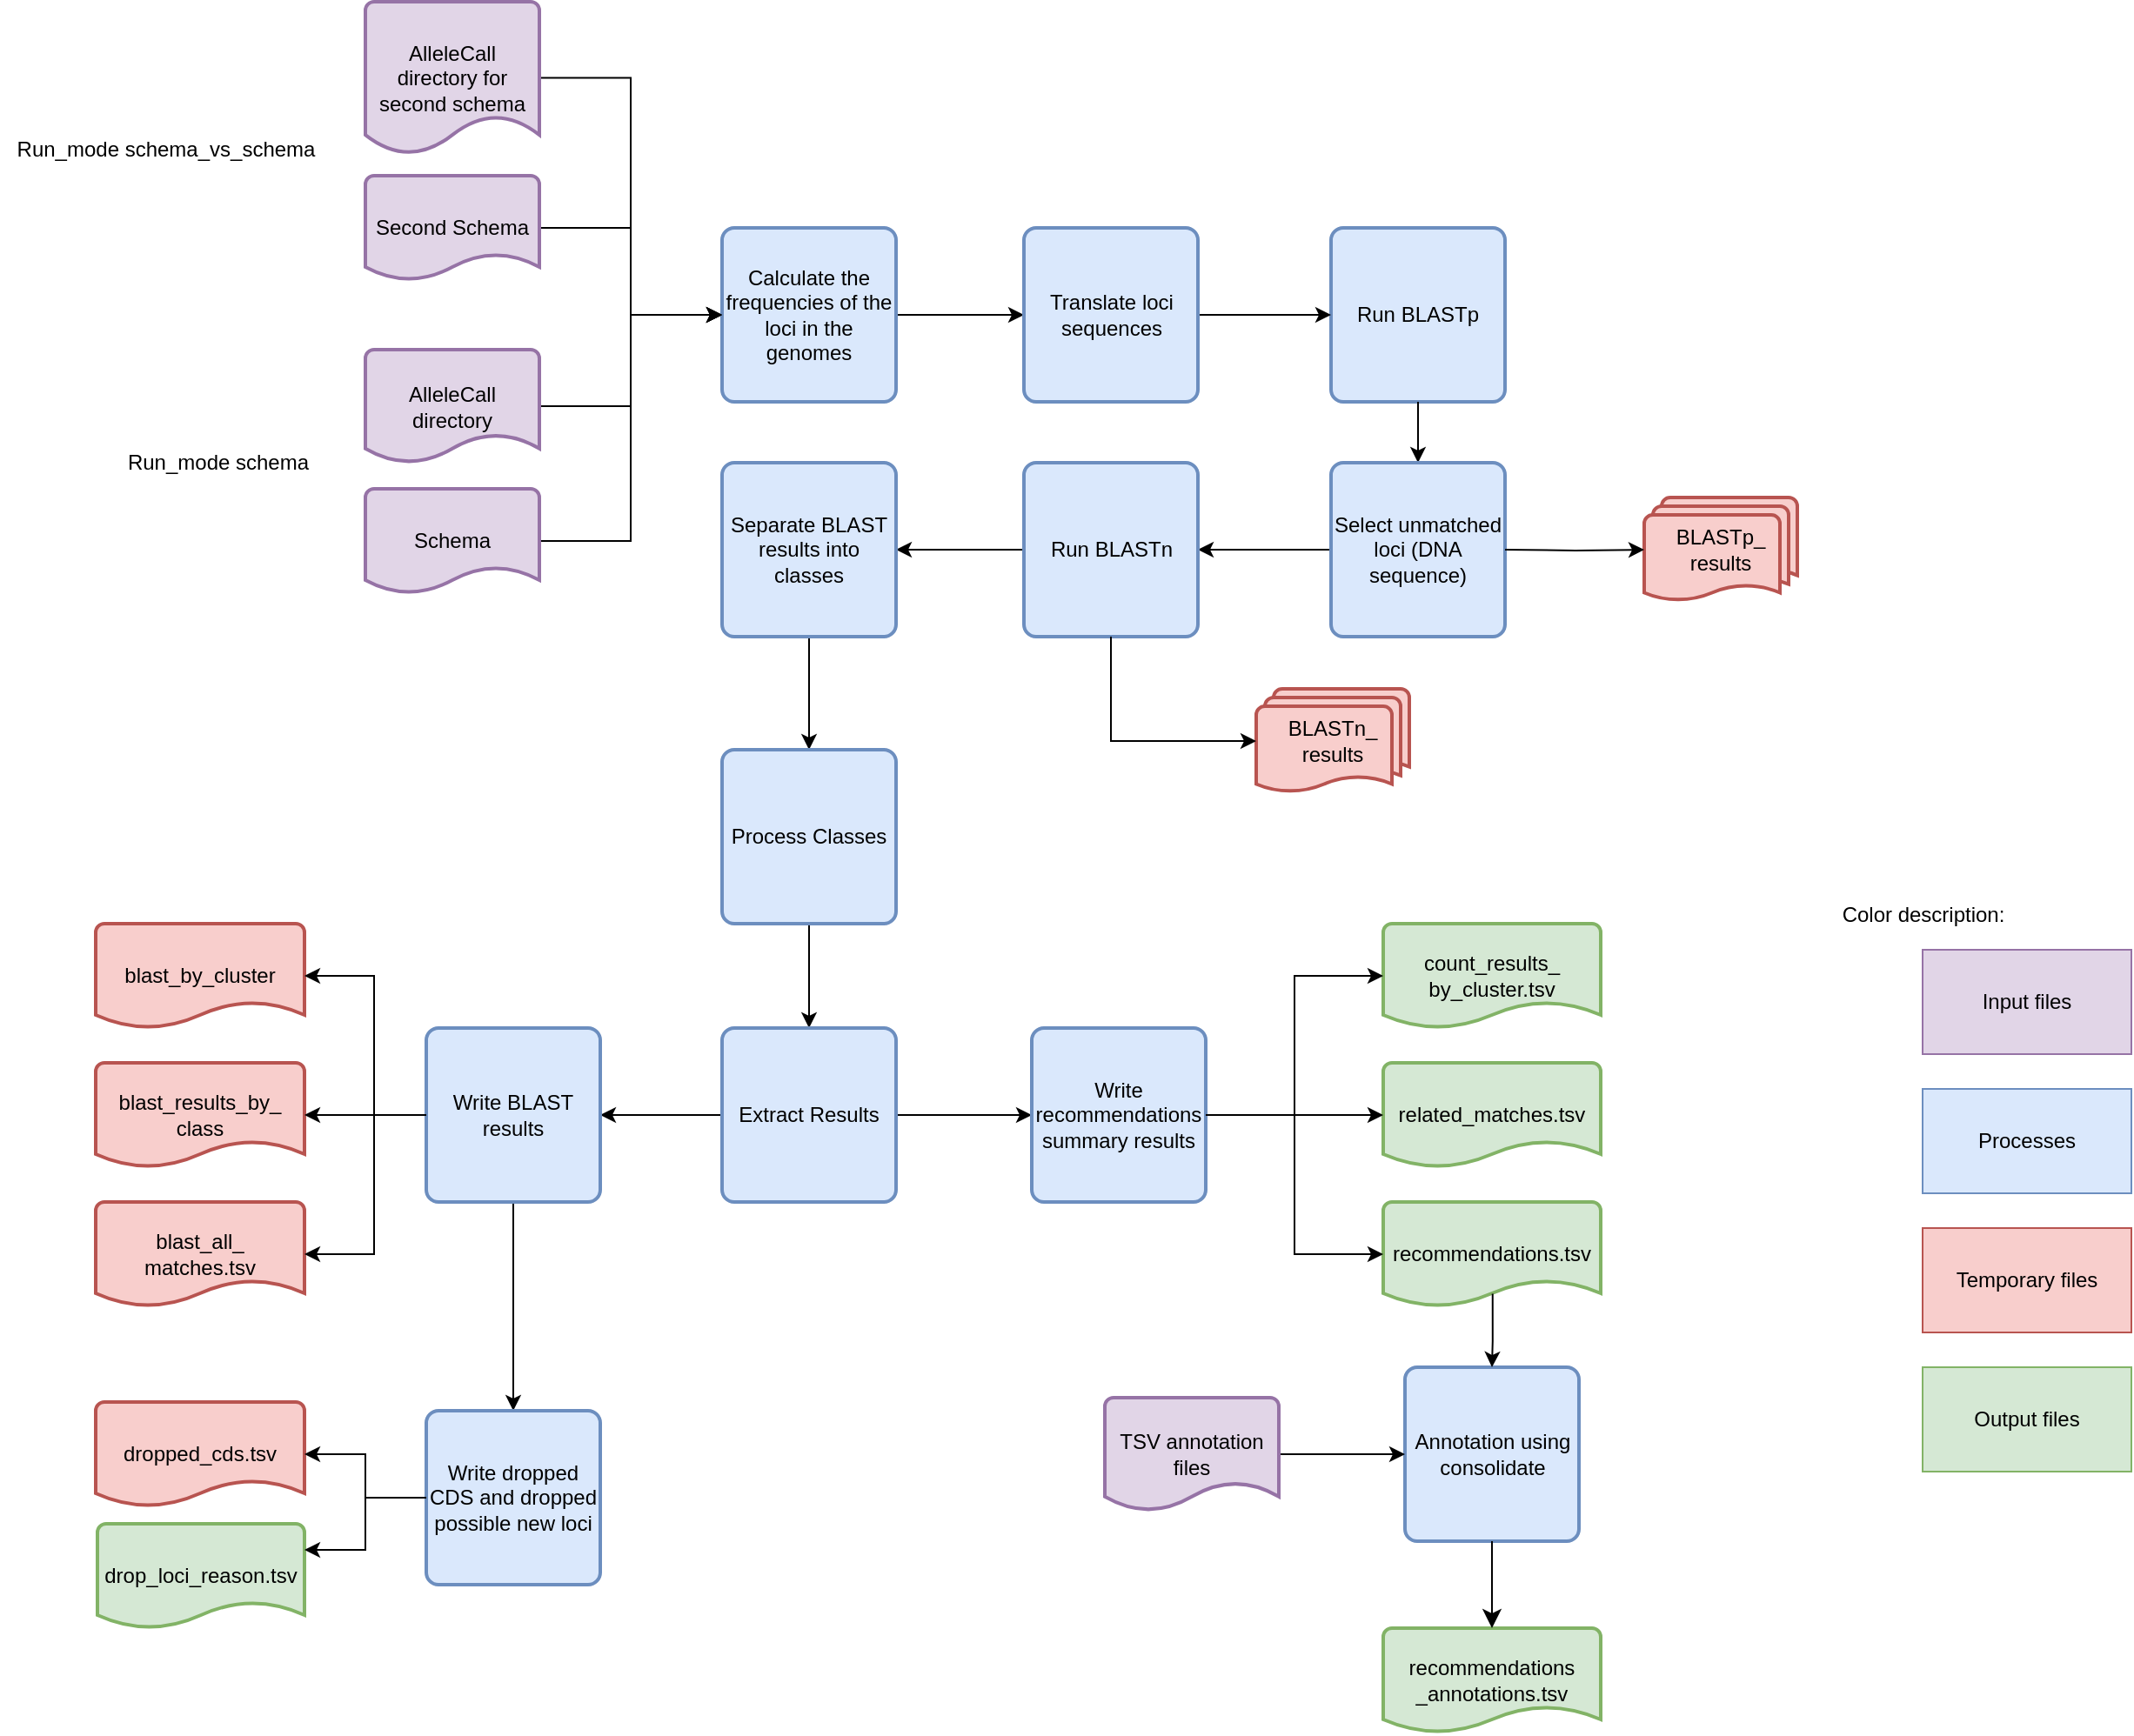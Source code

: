 <mxfile scale="1" border="0" version="27.1.4">
  <diagram name="Page-1" id="O7tJ_XTMT47j3ZjIrFe9">
    <mxGraphModel dx="2900" dy="928" grid="1" gridSize="10" guides="1" tooltips="1" connect="1" arrows="1" fold="1" page="1" pageScale="1" pageWidth="850" pageHeight="1100" math="0" shadow="0">
      <root>
        <mxCell id="0" />
        <mxCell id="1" parent="0" />
        <mxCell id="7uGA9xIpv3SkZYCvHiwO-1" style="edgeStyle=orthogonalEdgeStyle;shape=connector;rounded=0;orthogonalLoop=1;jettySize=auto;html=1;entryX=0;entryY=0.5;entryDx=0;entryDy=0;strokeColor=default;align=center;verticalAlign=middle;fontFamily=Helvetica;fontSize=11;fontColor=default;labelBackgroundColor=default;endArrow=classic;" edge="1" parent="1" source="bB8MIb_X-hNjf2Zx4OUO-3" target="AywKRoo6U0t3aQPqyUou-1">
          <mxGeometry relative="1" as="geometry" />
        </mxCell>
        <mxCell id="bB8MIb_X-hNjf2Zx4OUO-3" value="Schema" style="strokeWidth=2;html=1;shape=mxgraph.flowchart.document2;whiteSpace=wrap;size=0.25;fillColor=#E1D5E7;strokeColor=#9673A6;" parent="1" vertex="1">
          <mxGeometry x="-340" y="310" width="100" height="60" as="geometry" />
        </mxCell>
        <mxCell id="bB8MIb_X-hNjf2Zx4OUO-69" value="Processes" style="rounded=0;whiteSpace=wrap;html=1;fillColor=#dae8fc;strokeColor=#6c8ebf;" parent="1" vertex="1">
          <mxGeometry x="555" y="655" width="120" height="60" as="geometry" />
        </mxCell>
        <mxCell id="bB8MIb_X-hNjf2Zx4OUO-70" value="Temporary files" style="rounded=0;whiteSpace=wrap;html=1;fillColor=#f8cecc;strokeColor=#b85450;" parent="1" vertex="1">
          <mxGeometry x="555" y="735" width="120" height="60" as="geometry" />
        </mxCell>
        <mxCell id="bB8MIb_X-hNjf2Zx4OUO-71" value="Input files" style="rounded=0;whiteSpace=wrap;html=1;fillColor=#e1d5e7;strokeColor=#9673a6;" parent="1" vertex="1">
          <mxGeometry x="555" y="575" width="120" height="60" as="geometry" />
        </mxCell>
        <mxCell id="bB8MIb_X-hNjf2Zx4OUO-72" value="Output files" style="rounded=0;whiteSpace=wrap;html=1;fillColor=#d5e8d4;strokeColor=#82b366;" parent="1" vertex="1">
          <mxGeometry x="555" y="815" width="120" height="60" as="geometry" />
        </mxCell>
        <mxCell id="bB8MIb_X-hNjf2Zx4OUO-73" value="Color description:" style="text;html=1;align=center;verticalAlign=middle;resizable=0;points=[];autosize=1;strokeColor=none;fillColor=none;" parent="1" vertex="1">
          <mxGeometry x="500" y="540" width="110" height="30" as="geometry" />
        </mxCell>
        <mxCell id="0gzeqC3L0OKQvXUgxYPZ-9" style="edgeStyle=orthogonalEdgeStyle;shape=connector;rounded=0;orthogonalLoop=1;jettySize=auto;html=1;entryX=0;entryY=0.5;entryDx=0;entryDy=0;strokeColor=default;align=center;verticalAlign=middle;fontFamily=Helvetica;fontSize=11;fontColor=default;labelBackgroundColor=default;endArrow=classic;" parent="1" source="AywKRoo6U0t3aQPqyUou-1" target="0gzeqC3L0OKQvXUgxYPZ-8" edge="1">
          <mxGeometry relative="1" as="geometry" />
        </mxCell>
        <mxCell id="AywKRoo6U0t3aQPqyUou-1" value="Calculate the frequencies of the loci in the genomes" style="rounded=1;whiteSpace=wrap;html=1;absoluteArcSize=1;arcSize=14;strokeWidth=2;fillColor=#dae8fc;strokeColor=#6c8ebf;" parent="1" vertex="1">
          <mxGeometry x="-135" y="160" width="100" height="100" as="geometry" />
        </mxCell>
        <mxCell id="7uGA9xIpv3SkZYCvHiwO-4" style="edgeStyle=orthogonalEdgeStyle;shape=connector;rounded=0;orthogonalLoop=1;jettySize=auto;html=1;entryX=0;entryY=0.5;entryDx=0;entryDy=0;strokeColor=default;align=center;verticalAlign=middle;fontFamily=Helvetica;fontSize=11;fontColor=default;labelBackgroundColor=default;endArrow=classic;" edge="1" parent="1" source="8VYAM4Ftvr8Oti2O68CI-1" target="AywKRoo6U0t3aQPqyUou-1">
          <mxGeometry relative="1" as="geometry" />
        </mxCell>
        <mxCell id="8VYAM4Ftvr8Oti2O68CI-1" value="AlleleCall directory for second schema" style="strokeWidth=2;html=1;shape=mxgraph.flowchart.document2;whiteSpace=wrap;size=0.25;fillColor=#E1D5E7;strokeColor=#9673A6;" parent="1" vertex="1">
          <mxGeometry x="-340" y="30" width="100" height="87.5" as="geometry" />
        </mxCell>
        <mxCell id="7uGA9xIpv3SkZYCvHiwO-3" style="edgeStyle=orthogonalEdgeStyle;shape=connector;rounded=0;orthogonalLoop=1;jettySize=auto;html=1;entryX=0;entryY=0.5;entryDx=0;entryDy=0;strokeColor=default;align=center;verticalAlign=middle;fontFamily=Helvetica;fontSize=11;fontColor=default;labelBackgroundColor=default;endArrow=classic;" edge="1" parent="1" source="gcIUV1_1aNecbG4eycyw-1" target="AywKRoo6U0t3aQPqyUou-1">
          <mxGeometry relative="1" as="geometry" />
        </mxCell>
        <mxCell id="gcIUV1_1aNecbG4eycyw-1" value="Second Schema" style="strokeWidth=2;html=1;shape=mxgraph.flowchart.document2;whiteSpace=wrap;size=0.25;fillColor=#E1D5E7;strokeColor=#9673A6;" parent="1" vertex="1">
          <mxGeometry x="-340" y="130" width="100" height="60" as="geometry" />
        </mxCell>
        <mxCell id="gcIUV1_1aNecbG4eycyw-7" value="Run_mode schema" style="text;html=1;align=center;verticalAlign=middle;resizable=0;points=[];autosize=1;strokeColor=none;fillColor=none;" parent="1" vertex="1">
          <mxGeometry x="-490" y="280" width="130" height="30" as="geometry" />
        </mxCell>
        <mxCell id="gcIUV1_1aNecbG4eycyw-8" value="Run_mode schema_vs_schema" style="text;html=1;align=center;verticalAlign=middle;resizable=0;points=[];autosize=1;strokeColor=none;fillColor=none;" parent="1" vertex="1">
          <mxGeometry x="-550" y="100" width="190" height="30" as="geometry" />
        </mxCell>
        <mxCell id="7uGA9xIpv3SkZYCvHiwO-2" style="edgeStyle=orthogonalEdgeStyle;shape=connector;rounded=0;orthogonalLoop=1;jettySize=auto;html=1;entryX=0;entryY=0.5;entryDx=0;entryDy=0;strokeColor=default;align=center;verticalAlign=middle;fontFamily=Helvetica;fontSize=11;fontColor=default;labelBackgroundColor=default;endArrow=classic;" edge="1" parent="1" source="QVrgOiSnQnu7yXSWOsoL-1" target="AywKRoo6U0t3aQPqyUou-1">
          <mxGeometry relative="1" as="geometry" />
        </mxCell>
        <mxCell id="QVrgOiSnQnu7yXSWOsoL-1" value="AlleleCall directory" style="strokeWidth=2;html=1;shape=mxgraph.flowchart.document2;whiteSpace=wrap;size=0.25;fillColor=#E1D5E7;strokeColor=#9673A6;" parent="1" vertex="1">
          <mxGeometry x="-340" y="230" width="100" height="65" as="geometry" />
        </mxCell>
        <mxCell id="0gzeqC3L0OKQvXUgxYPZ-1" value="Run BLASTp" style="rounded=1;whiteSpace=wrap;html=1;absoluteArcSize=1;arcSize=14;strokeWidth=2;fillColor=#dae8fc;strokeColor=#6c8ebf;" parent="1" vertex="1">
          <mxGeometry x="215" y="160" width="100" height="100" as="geometry" />
        </mxCell>
        <mxCell id="0gzeqC3L0OKQvXUgxYPZ-10" style="edgeStyle=orthogonalEdgeStyle;shape=connector;rounded=0;orthogonalLoop=1;jettySize=auto;html=1;entryX=0;entryY=0.5;entryDx=0;entryDy=0;strokeColor=default;align=center;verticalAlign=middle;fontFamily=Helvetica;fontSize=11;fontColor=default;labelBackgroundColor=default;endArrow=classic;" parent="1" source="0gzeqC3L0OKQvXUgxYPZ-8" target="0gzeqC3L0OKQvXUgxYPZ-1" edge="1">
          <mxGeometry relative="1" as="geometry" />
        </mxCell>
        <mxCell id="0gzeqC3L0OKQvXUgxYPZ-8" value="Translate loci sequences" style="rounded=1;whiteSpace=wrap;html=1;absoluteArcSize=1;arcSize=14;strokeWidth=2;fillColor=#dae8fc;strokeColor=#6c8ebf;" parent="1" vertex="1">
          <mxGeometry x="38.5" y="160" width="100" height="100" as="geometry" />
        </mxCell>
        <mxCell id="rOO02G2cLJtOcCMyOPAY-4" style="edgeStyle=orthogonalEdgeStyle;rounded=0;orthogonalLoop=1;jettySize=auto;html=1;entryX=0.5;entryY=0;entryDx=0;entryDy=0;exitX=0.5;exitY=1;exitDx=0;exitDy=0;" edge="1" parent="1" source="0gzeqC3L0OKQvXUgxYPZ-1" target="rOO02G2cLJtOcCMyOPAY-7">
          <mxGeometry relative="1" as="geometry">
            <mxPoint x="381.25" y="250" as="sourcePoint" />
          </mxGeometry>
        </mxCell>
        <mxCell id="rOO02G2cLJtOcCMyOPAY-6" style="edgeStyle=orthogonalEdgeStyle;shape=connector;rounded=0;orthogonalLoop=1;jettySize=auto;html=1;entryX=1;entryY=0.5;entryDx=0;entryDy=0;strokeColor=default;align=center;verticalAlign=middle;fontFamily=Helvetica;fontSize=11;fontColor=default;labelBackgroundColor=default;endArrow=classic;" edge="1" parent="1" source="rOO02G2cLJtOcCMyOPAY-7" target="rOO02G2cLJtOcCMyOPAY-11">
          <mxGeometry relative="1" as="geometry" />
        </mxCell>
        <mxCell id="rOO02G2cLJtOcCMyOPAY-7" value="Select unmatched loci (DNA sequence)" style="rounded=1;whiteSpace=wrap;html=1;absoluteArcSize=1;arcSize=14;strokeWidth=2;fillColor=#dae8fc;strokeColor=#6c8ebf;" vertex="1" parent="1">
          <mxGeometry x="215" y="295" width="100" height="100" as="geometry" />
        </mxCell>
        <mxCell id="rOO02G2cLJtOcCMyOPAY-8" value="BLASTp_&lt;div&gt;results&lt;/div&gt;" style="strokeWidth=2;html=1;shape=mxgraph.flowchart.multi-document;whiteSpace=wrap;fillColor=#f8cecc;strokeColor=#b85450;" vertex="1" parent="1">
          <mxGeometry x="395" y="315" width="88" height="60" as="geometry" />
        </mxCell>
        <mxCell id="rOO02G2cLJtOcCMyOPAY-9" style="edgeStyle=orthogonalEdgeStyle;rounded=0;orthogonalLoop=1;jettySize=auto;html=1;exitX=1;exitY=0.5;exitDx=0;exitDy=0;entryX=0;entryY=0.5;entryDx=0;entryDy=0;entryPerimeter=0;" edge="1" parent="1" target="rOO02G2cLJtOcCMyOPAY-8">
          <mxGeometry relative="1" as="geometry">
            <mxPoint x="315" y="345" as="sourcePoint" />
          </mxGeometry>
        </mxCell>
        <mxCell id="rOO02G2cLJtOcCMyOPAY-10" style="edgeStyle=orthogonalEdgeStyle;shape=connector;rounded=0;orthogonalLoop=1;jettySize=auto;html=1;entryX=1;entryY=0.5;entryDx=0;entryDy=0;strokeColor=default;align=center;verticalAlign=middle;fontFamily=Helvetica;fontSize=11;fontColor=default;labelBackgroundColor=default;endArrow=classic;" edge="1" parent="1" source="rOO02G2cLJtOcCMyOPAY-11" target="rOO02G2cLJtOcCMyOPAY-14">
          <mxGeometry relative="1" as="geometry" />
        </mxCell>
        <mxCell id="rOO02G2cLJtOcCMyOPAY-11" value="Run BLASTn" style="rounded=1;whiteSpace=wrap;html=1;absoluteArcSize=1;arcSize=14;strokeWidth=2;fillColor=#dae8fc;strokeColor=#6c8ebf;" vertex="1" parent="1">
          <mxGeometry x="38.5" y="295" width="100" height="100" as="geometry" />
        </mxCell>
        <mxCell id="rOO02G2cLJtOcCMyOPAY-12" value="BLASTn_&lt;div&gt;results&lt;/div&gt;" style="strokeWidth=2;html=1;shape=mxgraph.flowchart.multi-document;whiteSpace=wrap;fillColor=#f8cecc;strokeColor=#b85450;" vertex="1" parent="1">
          <mxGeometry x="172" y="425" width="88" height="60" as="geometry" />
        </mxCell>
        <mxCell id="rOO02G2cLJtOcCMyOPAY-13" style="edgeStyle=orthogonalEdgeStyle;shape=connector;rounded=0;orthogonalLoop=1;jettySize=auto;html=1;entryX=0.5;entryY=0;entryDx=0;entryDy=0;strokeColor=default;align=center;verticalAlign=middle;fontFamily=Helvetica;fontSize=11;fontColor=default;labelBackgroundColor=default;endArrow=classic;" edge="1" parent="1" source="rOO02G2cLJtOcCMyOPAY-14" target="rOO02G2cLJtOcCMyOPAY-16">
          <mxGeometry relative="1" as="geometry" />
        </mxCell>
        <mxCell id="rOO02G2cLJtOcCMyOPAY-14" value="Separate BLAST results into classes" style="rounded=1;whiteSpace=wrap;html=1;absoluteArcSize=1;arcSize=14;strokeWidth=2;fillColor=#dae8fc;strokeColor=#6c8ebf;" vertex="1" parent="1">
          <mxGeometry x="-135" y="295" width="100" height="100" as="geometry" />
        </mxCell>
        <mxCell id="rOO02G2cLJtOcCMyOPAY-15" style="edgeStyle=orthogonalEdgeStyle;rounded=0;orthogonalLoop=1;jettySize=auto;html=1;entryX=0.5;entryY=0;entryDx=0;entryDy=0;" edge="1" parent="1" source="rOO02G2cLJtOcCMyOPAY-16" target="rOO02G2cLJtOcCMyOPAY-19">
          <mxGeometry relative="1" as="geometry" />
        </mxCell>
        <mxCell id="rOO02G2cLJtOcCMyOPAY-16" value="Process Classes" style="rounded=1;whiteSpace=wrap;html=1;absoluteArcSize=1;arcSize=14;strokeWidth=2;fillColor=#dae8fc;strokeColor=#6c8ebf;" vertex="1" parent="1">
          <mxGeometry x="-135" y="460" width="100" height="100" as="geometry" />
        </mxCell>
        <mxCell id="rOO02G2cLJtOcCMyOPAY-17" style="edgeStyle=orthogonalEdgeStyle;rounded=0;orthogonalLoop=1;jettySize=auto;html=1;entryX=0;entryY=0.5;entryDx=0;entryDy=0;" edge="1" parent="1" source="rOO02G2cLJtOcCMyOPAY-19" target="rOO02G2cLJtOcCMyOPAY-20">
          <mxGeometry relative="1" as="geometry" />
        </mxCell>
        <mxCell id="rOO02G2cLJtOcCMyOPAY-18" style="edgeStyle=orthogonalEdgeStyle;shape=connector;rounded=0;orthogonalLoop=1;jettySize=auto;html=1;entryX=1;entryY=0.5;entryDx=0;entryDy=0;strokeColor=default;align=center;verticalAlign=middle;fontFamily=Helvetica;fontSize=11;fontColor=default;labelBackgroundColor=default;endArrow=classic;" edge="1" parent="1" source="rOO02G2cLJtOcCMyOPAY-19" target="rOO02G2cLJtOcCMyOPAY-22">
          <mxGeometry relative="1" as="geometry" />
        </mxCell>
        <mxCell id="rOO02G2cLJtOcCMyOPAY-19" value="Extract Results" style="rounded=1;whiteSpace=wrap;html=1;absoluteArcSize=1;arcSize=14;strokeWidth=2;fillColor=#dae8fc;strokeColor=#6c8ebf;" vertex="1" parent="1">
          <mxGeometry x="-135" y="620" width="100" height="100" as="geometry" />
        </mxCell>
        <mxCell id="rOO02G2cLJtOcCMyOPAY-20" value="Write recommendations summary results" style="rounded=1;whiteSpace=wrap;html=1;absoluteArcSize=1;arcSize=14;strokeWidth=2;fillColor=#dae8fc;strokeColor=#6c8ebf;" vertex="1" parent="1">
          <mxGeometry x="43" y="620" width="100" height="100" as="geometry" />
        </mxCell>
        <mxCell id="rOO02G2cLJtOcCMyOPAY-21" style="edgeStyle=orthogonalEdgeStyle;rounded=0;orthogonalLoop=1;jettySize=auto;html=1;entryX=0.5;entryY=0;entryDx=0;entryDy=0;" edge="1" parent="1" source="rOO02G2cLJtOcCMyOPAY-22" target="rOO02G2cLJtOcCMyOPAY-29">
          <mxGeometry relative="1" as="geometry" />
        </mxCell>
        <mxCell id="rOO02G2cLJtOcCMyOPAY-22" value="Write BLAST results" style="rounded=1;whiteSpace=wrap;html=1;absoluteArcSize=1;arcSize=14;strokeWidth=2;fillColor=#dae8fc;strokeColor=#6c8ebf;" vertex="1" parent="1">
          <mxGeometry x="-305" y="620" width="100" height="100" as="geometry" />
        </mxCell>
        <mxCell id="rOO02G2cLJtOcCMyOPAY-23" value="blast_by_cluster" style="strokeWidth=2;html=1;shape=mxgraph.flowchart.document2;whiteSpace=wrap;size=0.25;fillColor=#f8cecc;strokeColor=#b85450;" vertex="1" parent="1">
          <mxGeometry x="-495" y="560" width="120" height="60" as="geometry" />
        </mxCell>
        <mxCell id="rOO02G2cLJtOcCMyOPAY-24" value="blast_results_by_&lt;div&gt;class&lt;/div&gt;" style="strokeWidth=2;html=1;shape=mxgraph.flowchart.document2;whiteSpace=wrap;size=0.25;fillColor=#f8cecc;strokeColor=#b85450;" vertex="1" parent="1">
          <mxGeometry x="-495" y="640" width="120" height="60" as="geometry" />
        </mxCell>
        <mxCell id="rOO02G2cLJtOcCMyOPAY-25" value="blast_all_&lt;div&gt;matches.tsv&lt;/div&gt;" style="strokeWidth=2;html=1;shape=mxgraph.flowchart.document2;whiteSpace=wrap;size=0.25;fillColor=#f8cecc;strokeColor=#b85450;" vertex="1" parent="1">
          <mxGeometry x="-495" y="720" width="120" height="60" as="geometry" />
        </mxCell>
        <mxCell id="rOO02G2cLJtOcCMyOPAY-26" style="edgeStyle=orthogonalEdgeStyle;rounded=0;orthogonalLoop=1;jettySize=auto;html=1;entryX=1;entryY=0.5;entryDx=0;entryDy=0;entryPerimeter=0;exitX=0;exitY=0.5;exitDx=0;exitDy=0;" edge="1" parent="1" source="rOO02G2cLJtOcCMyOPAY-22" target="rOO02G2cLJtOcCMyOPAY-23">
          <mxGeometry relative="1" as="geometry">
            <mxPoint x="-265" y="669.857" as="sourcePoint" />
            <Array as="points">
              <mxPoint x="-335" y="670" />
              <mxPoint x="-335" y="590" />
            </Array>
          </mxGeometry>
        </mxCell>
        <mxCell id="rOO02G2cLJtOcCMyOPAY-27" style="edgeStyle=orthogonalEdgeStyle;rounded=0;orthogonalLoop=1;jettySize=auto;html=1;entryX=1;entryY=0.5;entryDx=0;entryDy=0;entryPerimeter=0;exitX=0;exitY=0.5;exitDx=0;exitDy=0;" edge="1" parent="1" source="rOO02G2cLJtOcCMyOPAY-22" target="rOO02G2cLJtOcCMyOPAY-24">
          <mxGeometry relative="1" as="geometry">
            <mxPoint x="-265" y="670.0" as="sourcePoint" />
          </mxGeometry>
        </mxCell>
        <mxCell id="rOO02G2cLJtOcCMyOPAY-28" style="edgeStyle=orthogonalEdgeStyle;rounded=0;orthogonalLoop=1;jettySize=auto;html=1;entryX=1;entryY=0.5;entryDx=0;entryDy=0;entryPerimeter=0;exitX=0;exitY=0.5;exitDx=0;exitDy=0;" edge="1" parent="1" source="rOO02G2cLJtOcCMyOPAY-22" target="rOO02G2cLJtOcCMyOPAY-25">
          <mxGeometry relative="1" as="geometry">
            <mxPoint x="-265" y="669.857" as="sourcePoint" />
            <Array as="points">
              <mxPoint x="-335" y="670" />
              <mxPoint x="-335" y="750" />
            </Array>
          </mxGeometry>
        </mxCell>
        <mxCell id="rOO02G2cLJtOcCMyOPAY-29" value="Write dropped CDS and dropped possible new loci" style="rounded=1;whiteSpace=wrap;html=1;absoluteArcSize=1;arcSize=14;strokeWidth=2;fillColor=#dae8fc;strokeColor=#6c8ebf;" vertex="1" parent="1">
          <mxGeometry x="-305" y="840" width="100" height="100" as="geometry" />
        </mxCell>
        <mxCell id="rOO02G2cLJtOcCMyOPAY-30" value="dropped_cds.tsv" style="strokeWidth=2;html=1;shape=mxgraph.flowchart.document2;whiteSpace=wrap;size=0.25;fillColor=#f8cecc;strokeColor=#b85450;" vertex="1" parent="1">
          <mxGeometry x="-495" y="835" width="120" height="60" as="geometry" />
        </mxCell>
        <mxCell id="rOO02G2cLJtOcCMyOPAY-31" style="edgeStyle=orthogonalEdgeStyle;rounded=0;orthogonalLoop=1;jettySize=auto;html=1;entryX=1;entryY=0.5;entryDx=0;entryDy=0;entryPerimeter=0;" edge="1" parent="1" source="rOO02G2cLJtOcCMyOPAY-29" target="rOO02G2cLJtOcCMyOPAY-30">
          <mxGeometry relative="1" as="geometry" />
        </mxCell>
        <mxCell id="rOO02G2cLJtOcCMyOPAY-32" value="drop_loci_reason.tsv" style="strokeWidth=2;html=1;shape=mxgraph.flowchart.document2;whiteSpace=wrap;size=0.25;fillColor=#d5e8d4;strokeColor=#82b366;" vertex="1" parent="1">
          <mxGeometry x="-494" y="905" width="119" height="60" as="geometry" />
        </mxCell>
        <mxCell id="rOO02G2cLJtOcCMyOPAY-33" style="edgeStyle=orthogonalEdgeStyle;rounded=0;orthogonalLoop=1;jettySize=auto;html=1;entryX=1;entryY=0.25;entryDx=0;entryDy=0;entryPerimeter=0;" edge="1" parent="1" source="rOO02G2cLJtOcCMyOPAY-29" target="rOO02G2cLJtOcCMyOPAY-32">
          <mxGeometry relative="1" as="geometry" />
        </mxCell>
        <mxCell id="rOO02G2cLJtOcCMyOPAY-39" value="count_results_&lt;div&gt;by_cluster.tsv&lt;/div&gt;" style="strokeWidth=2;html=1;shape=mxgraph.flowchart.document2;whiteSpace=wrap;size=0.25;fillColor=#d5e8d4;strokeColor=#82b366;" vertex="1" parent="1">
          <mxGeometry x="245" y="560" width="125" height="60" as="geometry" />
        </mxCell>
        <mxCell id="rOO02G2cLJtOcCMyOPAY-40" value="related_matches.tsv" style="strokeWidth=2;html=1;shape=mxgraph.flowchart.document2;whiteSpace=wrap;size=0.25;fillColor=#d5e8d4;strokeColor=#82b366;" vertex="1" parent="1">
          <mxGeometry x="245" y="640" width="125" height="60" as="geometry" />
        </mxCell>
        <mxCell id="rOO02G2cLJtOcCMyOPAY-41" value="&lt;div&gt;&lt;span style=&quot;background-color: transparent; color: light-dark(rgb(0, 0, 0), rgb(255, 255, 255));&quot;&gt;recommendations.tsv&lt;/span&gt;&lt;/div&gt;" style="strokeWidth=2;html=1;shape=mxgraph.flowchart.document2;whiteSpace=wrap;size=0.25;fillColor=#d5e8d4;strokeColor=#82b366;" vertex="1" parent="1">
          <mxGeometry x="245" y="720" width="125" height="60" as="geometry" />
        </mxCell>
        <mxCell id="rOO02G2cLJtOcCMyOPAY-42" value="Annotation using consolidate" style="rounded=1;whiteSpace=wrap;html=1;absoluteArcSize=1;arcSize=14;strokeWidth=2;fillColor=#dae8fc;strokeColor=#6c8ebf;" vertex="1" parent="1">
          <mxGeometry x="257.5" y="815" width="100" height="100" as="geometry" />
        </mxCell>
        <mxCell id="rOO02G2cLJtOcCMyOPAY-43" value="&lt;div&gt;&lt;span style=&quot;background-color: transparent; color: light-dark(rgb(0, 0, 0), rgb(255, 255, 255));&quot;&gt;recommendations&lt;/span&gt;&lt;/div&gt;&lt;div&gt;&lt;span style=&quot;background-color: transparent; color: light-dark(rgb(0, 0, 0), rgb(255, 255, 255));&quot;&gt;_annotations.tsv&lt;/span&gt;&lt;/div&gt;" style="strokeWidth=2;html=1;shape=mxgraph.flowchart.document2;whiteSpace=wrap;size=0.25;fillColor=#d5e8d4;strokeColor=#82b366;" vertex="1" parent="1">
          <mxGeometry x="245" y="965" width="125" height="60" as="geometry" />
        </mxCell>
        <mxCell id="rOO02G2cLJtOcCMyOPAY-44" style="edgeStyle=none;curved=1;rounded=0;orthogonalLoop=1;jettySize=auto;html=1;exitX=0.5;exitY=1;exitDx=0;exitDy=0;entryX=0.5;entryY=0;entryDx=0;entryDy=0;entryPerimeter=0;fontSize=12;startSize=8;endSize=8;" edge="1" parent="1" source="rOO02G2cLJtOcCMyOPAY-42" target="rOO02G2cLJtOcCMyOPAY-43">
          <mxGeometry relative="1" as="geometry" />
        </mxCell>
        <mxCell id="rOO02G2cLJtOcCMyOPAY-45" style="edgeStyle=orthogonalEdgeStyle;rounded=0;orthogonalLoop=1;jettySize=auto;html=1;entryX=0;entryY=0.5;entryDx=0;entryDy=0;" edge="1" parent="1" source="rOO02G2cLJtOcCMyOPAY-46" target="rOO02G2cLJtOcCMyOPAY-42">
          <mxGeometry relative="1" as="geometry">
            <mxPoint x="360.5" y="865" as="targetPoint" />
          </mxGeometry>
        </mxCell>
        <mxCell id="rOO02G2cLJtOcCMyOPAY-46" value="TSV annotation files" style="strokeWidth=2;html=1;shape=mxgraph.flowchart.document2;whiteSpace=wrap;size=0.25;fillColor=#E1D5E7;strokeColor=#9673A6;" vertex="1" parent="1">
          <mxGeometry x="85" y="832.5" width="100" height="65" as="geometry" />
        </mxCell>
        <mxCell id="rOO02G2cLJtOcCMyOPAY-47" style="edgeStyle=orthogonalEdgeStyle;rounded=0;orthogonalLoop=1;jettySize=auto;html=1;entryX=0.5;entryY=0;entryDx=0;entryDy=0;exitX=0.503;exitY=0.88;exitDx=0;exitDy=0;exitPerimeter=0;" edge="1" parent="1" source="rOO02G2cLJtOcCMyOPAY-41" target="rOO02G2cLJtOcCMyOPAY-42">
          <mxGeometry relative="1" as="geometry">
            <mxPoint x="-451" y="790" as="sourcePoint" />
            <mxPoint x="-537" y="680" as="targetPoint" />
          </mxGeometry>
        </mxCell>
        <mxCell id="rOO02G2cLJtOcCMyOPAY-53" style="edgeStyle=orthogonalEdgeStyle;shape=connector;rounded=0;orthogonalLoop=1;jettySize=auto;html=1;entryX=0;entryY=0.5;entryDx=0;entryDy=0;entryPerimeter=0;strokeColor=default;align=center;verticalAlign=middle;fontFamily=Helvetica;fontSize=11;fontColor=default;labelBackgroundColor=default;endArrow=classic;exitX=0.5;exitY=1;exitDx=0;exitDy=0;" edge="1" parent="1" source="rOO02G2cLJtOcCMyOPAY-11" target="rOO02G2cLJtOcCMyOPAY-12">
          <mxGeometry relative="1" as="geometry" />
        </mxCell>
        <mxCell id="rOO02G2cLJtOcCMyOPAY-54" style="edgeStyle=orthogonalEdgeStyle;shape=connector;rounded=0;orthogonalLoop=1;jettySize=auto;html=1;entryX=0;entryY=0.5;entryDx=0;entryDy=0;entryPerimeter=0;strokeColor=default;align=center;verticalAlign=middle;fontFamily=Helvetica;fontSize=11;fontColor=default;labelBackgroundColor=default;endArrow=classic;" edge="1" parent="1" source="rOO02G2cLJtOcCMyOPAY-20" target="rOO02G2cLJtOcCMyOPAY-39">
          <mxGeometry relative="1" as="geometry" />
        </mxCell>
        <mxCell id="rOO02G2cLJtOcCMyOPAY-55" style="edgeStyle=orthogonalEdgeStyle;shape=connector;rounded=0;orthogonalLoop=1;jettySize=auto;html=1;entryX=0;entryY=0.5;entryDx=0;entryDy=0;entryPerimeter=0;strokeColor=default;align=center;verticalAlign=middle;fontFamily=Helvetica;fontSize=11;fontColor=default;labelBackgroundColor=default;endArrow=classic;" edge="1" parent="1" source="rOO02G2cLJtOcCMyOPAY-20" target="rOO02G2cLJtOcCMyOPAY-40">
          <mxGeometry relative="1" as="geometry" />
        </mxCell>
        <mxCell id="rOO02G2cLJtOcCMyOPAY-56" style="edgeStyle=orthogonalEdgeStyle;shape=connector;rounded=0;orthogonalLoop=1;jettySize=auto;html=1;entryX=0;entryY=0.5;entryDx=0;entryDy=0;entryPerimeter=0;strokeColor=default;align=center;verticalAlign=middle;fontFamily=Helvetica;fontSize=11;fontColor=default;labelBackgroundColor=default;endArrow=classic;" edge="1" parent="1" source="rOO02G2cLJtOcCMyOPAY-20" target="rOO02G2cLJtOcCMyOPAY-41">
          <mxGeometry relative="1" as="geometry" />
        </mxCell>
      </root>
    </mxGraphModel>
  </diagram>
</mxfile>
